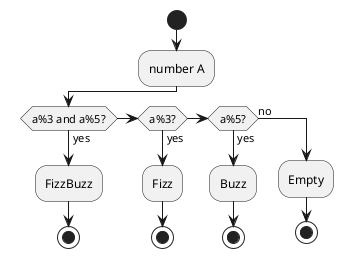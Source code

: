 @startuml
start

:number A;

if (a%3 and a%5?) then (yes)
    :FizzBuzz;
    stop
else if (a%3?) then (yes)
        :Fizz;
        stop
else if (a%5?) then (yes)
         :Buzz;
         stop
else (no)
         :Empty;
         stop
endif
@enduml